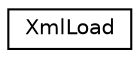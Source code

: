 digraph "Graphical Class Hierarchy"
{
  edge [fontname="Helvetica",fontsize="10",labelfontname="Helvetica",labelfontsize="10"];
  node [fontname="Helvetica",fontsize="10",shape=record];
  rankdir="LR";
  Node1 [label="XmlLoad",height=0.2,width=0.4,color="black", fillcolor="white", style="filled",URL="$class_xml_load.html"];
}
